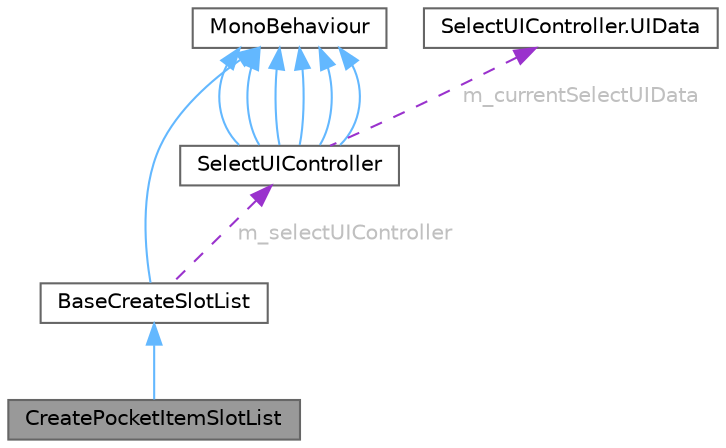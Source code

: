 digraph "CreatePocketItemSlotList"
{
 // LATEX_PDF_SIZE
  bgcolor="transparent";
  edge [fontname=Helvetica,fontsize=10,labelfontname=Helvetica,labelfontsize=10];
  node [fontname=Helvetica,fontsize=10,shape=box,height=0.2,width=0.4];
  Node1 [id="Node000001",label="CreatePocketItemSlotList",height=0.2,width=0.4,color="gray40", fillcolor="grey60", style="filled", fontcolor="black",tooltip=" "];
  Node2 -> Node1 [id="edge1_Node000001_Node000002",dir="back",color="steelblue1",style="solid",tooltip=" "];
  Node2 [id="Node000002",label="BaseCreateSlotList",height=0.2,width=0.4,color="gray40", fillcolor="white", style="filled",URL="$class_base_create_slot_list.html",tooltip=" "];
  Node3 -> Node2 [id="edge2_Node000002_Node000003",dir="back",color="steelblue1",style="solid",tooltip=" "];
  Node3 [id="Node000003",label="MonoBehaviour",height=0.2,width=0.4,color="gray40", fillcolor="white", style="filled",tooltip=" "];
  Node4 -> Node2 [id="edge3_Node000002_Node000004",dir="back",color="darkorchid3",style="dashed",tooltip=" ",label=" m_selectUIController",fontcolor="grey" ];
  Node4 [id="Node000004",label="SelectUIController",height=0.2,width=0.4,color="gray40", fillcolor="white", style="filled",URL="$class_select_u_i_controller.html",tooltip=" "];
  Node3 -> Node4 [id="edge4_Node000004_Node000003",dir="back",color="steelblue1",style="solid",tooltip=" "];
  Node3 -> Node4 [id="edge5_Node000004_Node000003",dir="back",color="steelblue1",style="solid",tooltip=" "];
  Node3 -> Node4 [id="edge6_Node000004_Node000003",dir="back",color="steelblue1",style="solid",tooltip=" "];
  Node3 -> Node4 [id="edge7_Node000004_Node000003",dir="back",color="steelblue1",style="solid",tooltip=" "];
  Node3 -> Node4 [id="edge8_Node000004_Node000003",dir="back",color="steelblue1",style="solid",tooltip=" "];
  Node3 -> Node4 [id="edge9_Node000004_Node000003",dir="back",color="steelblue1",style="solid",tooltip=" "];
  Node5 -> Node4 [id="edge10_Node000004_Node000005",dir="back",color="darkorchid3",style="dashed",tooltip=" ",label=" m_currentSelectUIData",fontcolor="grey" ];
  Node5 [id="Node000005",label="SelectUIController.UIData",height=0.2,width=0.4,color="gray40", fillcolor="white", style="filled",URL="$class_select_u_i_controller_1_1_u_i_data.html",tooltip=" "];
}
